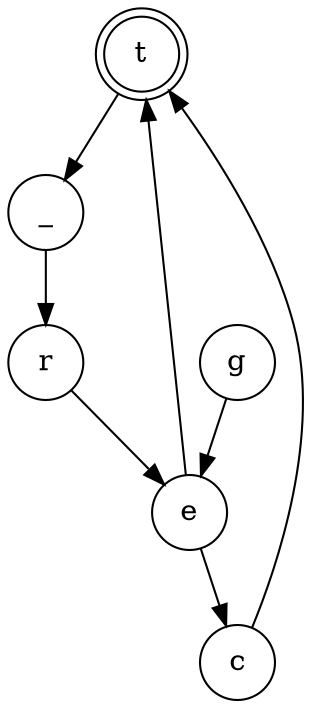 digraph {   
    node [shape = doublecircle, color = black] t ;
    node [shape = circle];
    node [color= black];
    g -> e -> t -> _ -> r -> e -> c -> t;	
}